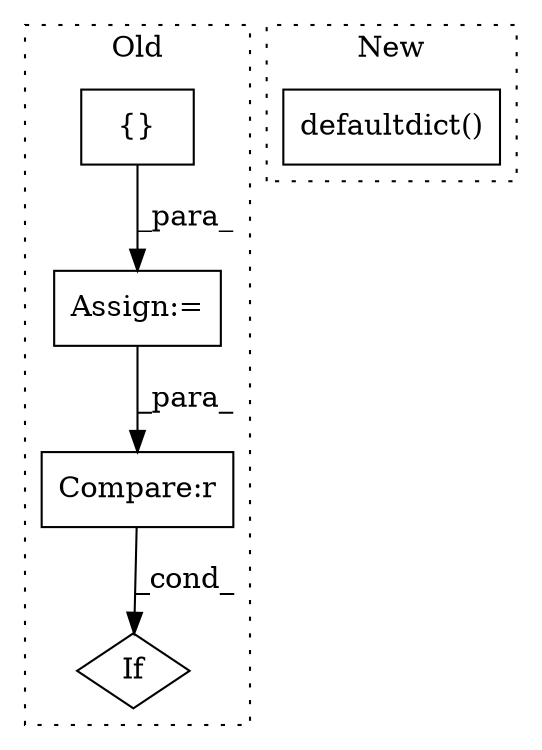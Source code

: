 digraph G {
subgraph cluster0 {
1 [label="{}" a="95" s="7339,7340" l="2,1" shape="box"];
3 [label="Assign:=" a="68" s="8109" l="3" shape="box"];
4 [label="If" a="96" s="8177" l="3" shape="diamond"];
5 [label="Compare:r" a="40" s="8180" l="22" shape="box"];
label = "Old";
style="dotted";
}
subgraph cluster1 {
2 [label="defaultdict()" a="75" s="7370,7399" l="24,1" shape="box"];
label = "New";
style="dotted";
}
1 -> 3 [label="_para_"];
3 -> 5 [label="_para_"];
5 -> 4 [label="_cond_"];
}